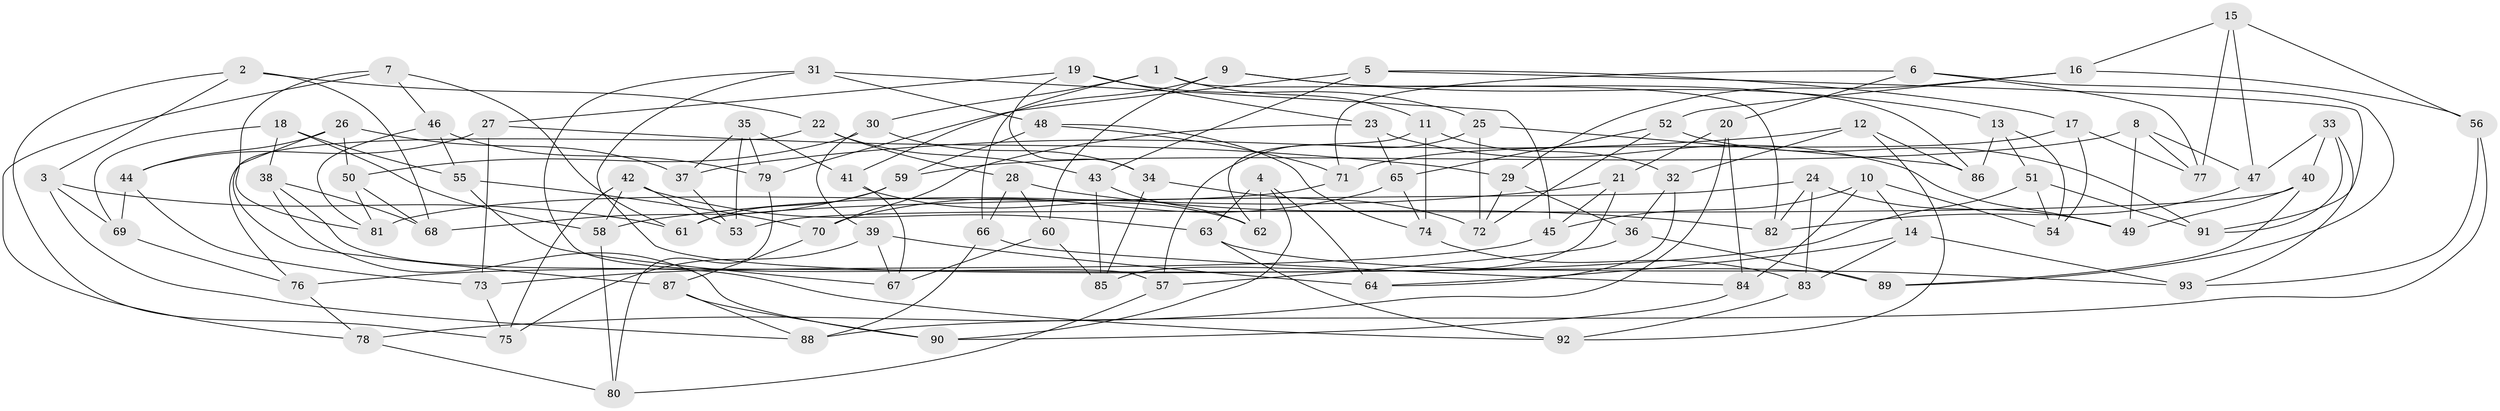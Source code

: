 // Generated by graph-tools (version 1.1) at 2025/16/03/09/25 04:16:26]
// undirected, 93 vertices, 186 edges
graph export_dot {
graph [start="1"]
  node [color=gray90,style=filled];
  1;
  2;
  3;
  4;
  5;
  6;
  7;
  8;
  9;
  10;
  11;
  12;
  13;
  14;
  15;
  16;
  17;
  18;
  19;
  20;
  21;
  22;
  23;
  24;
  25;
  26;
  27;
  28;
  29;
  30;
  31;
  32;
  33;
  34;
  35;
  36;
  37;
  38;
  39;
  40;
  41;
  42;
  43;
  44;
  45;
  46;
  47;
  48;
  49;
  50;
  51;
  52;
  53;
  54;
  55;
  56;
  57;
  58;
  59;
  60;
  61;
  62;
  63;
  64;
  65;
  66;
  67;
  68;
  69;
  70;
  71;
  72;
  73;
  74;
  75;
  76;
  77;
  78;
  79;
  80;
  81;
  82;
  83;
  84;
  85;
  86;
  87;
  88;
  89;
  90;
  91;
  92;
  93;
  1 -- 66;
  1 -- 82;
  1 -- 11;
  1 -- 30;
  2 -- 3;
  2 -- 68;
  2 -- 22;
  2 -- 75;
  3 -- 88;
  3 -- 69;
  3 -- 61;
  4 -- 64;
  4 -- 62;
  4 -- 63;
  4 -- 90;
  5 -- 17;
  5 -- 79;
  5 -- 91;
  5 -- 43;
  6 -- 77;
  6 -- 89;
  6 -- 20;
  6 -- 71;
  7 -- 46;
  7 -- 78;
  7 -- 81;
  7 -- 61;
  8 -- 77;
  8 -- 49;
  8 -- 59;
  8 -- 47;
  9 -- 60;
  9 -- 86;
  9 -- 13;
  9 -- 41;
  10 -- 84;
  10 -- 54;
  10 -- 45;
  10 -- 14;
  11 -- 74;
  11 -- 32;
  11 -- 62;
  12 -- 32;
  12 -- 86;
  12 -- 92;
  12 -- 37;
  13 -- 86;
  13 -- 51;
  13 -- 54;
  14 -- 83;
  14 -- 64;
  14 -- 93;
  15 -- 77;
  15 -- 16;
  15 -- 56;
  15 -- 47;
  16 -- 56;
  16 -- 29;
  16 -- 52;
  17 -- 71;
  17 -- 77;
  17 -- 54;
  18 -- 58;
  18 -- 38;
  18 -- 55;
  18 -- 69;
  19 -- 34;
  19 -- 27;
  19 -- 25;
  19 -- 23;
  20 -- 84;
  20 -- 21;
  20 -- 78;
  21 -- 45;
  21 -- 58;
  21 -- 85;
  22 -- 76;
  22 -- 28;
  22 -- 43;
  23 -- 49;
  23 -- 70;
  23 -- 65;
  24 -- 49;
  24 -- 61;
  24 -- 83;
  24 -- 82;
  25 -- 72;
  25 -- 57;
  25 -- 86;
  26 -- 44;
  26 -- 50;
  26 -- 37;
  26 -- 87;
  27 -- 73;
  27 -- 44;
  27 -- 29;
  28 -- 82;
  28 -- 66;
  28 -- 60;
  29 -- 36;
  29 -- 72;
  30 -- 39;
  30 -- 34;
  30 -- 50;
  31 -- 45;
  31 -- 48;
  31 -- 89;
  31 -- 57;
  32 -- 36;
  32 -- 64;
  33 -- 47;
  33 -- 93;
  33 -- 91;
  33 -- 40;
  34 -- 72;
  34 -- 85;
  35 -- 79;
  35 -- 53;
  35 -- 37;
  35 -- 41;
  36 -- 57;
  36 -- 89;
  37 -- 53;
  38 -- 90;
  38 -- 92;
  38 -- 68;
  39 -- 67;
  39 -- 75;
  39 -- 64;
  40 -- 53;
  40 -- 49;
  40 -- 89;
  41 -- 67;
  41 -- 62;
  42 -- 63;
  42 -- 75;
  42 -- 53;
  42 -- 58;
  43 -- 62;
  43 -- 85;
  44 -- 73;
  44 -- 69;
  45 -- 73;
  46 -- 81;
  46 -- 55;
  46 -- 79;
  47 -- 82;
  48 -- 59;
  48 -- 71;
  48 -- 74;
  50 -- 81;
  50 -- 68;
  51 -- 91;
  51 -- 54;
  51 -- 76;
  52 -- 65;
  52 -- 91;
  52 -- 72;
  55 -- 70;
  55 -- 67;
  56 -- 88;
  56 -- 93;
  57 -- 80;
  58 -- 80;
  59 -- 61;
  59 -- 68;
  60 -- 67;
  60 -- 85;
  63 -- 92;
  63 -- 93;
  65 -- 74;
  65 -- 70;
  66 -- 84;
  66 -- 88;
  69 -- 76;
  70 -- 87;
  71 -- 81;
  73 -- 75;
  74 -- 83;
  76 -- 78;
  78 -- 80;
  79 -- 80;
  83 -- 92;
  84 -- 90;
  87 -- 88;
  87 -- 90;
}
